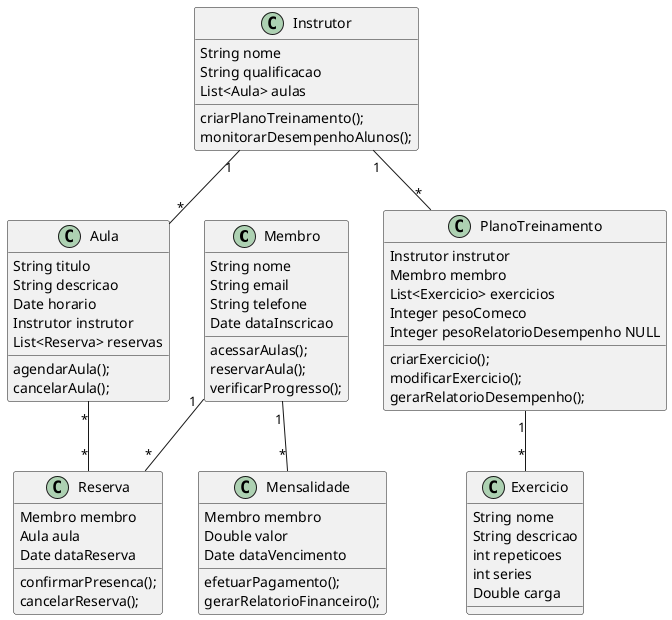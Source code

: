 @startuml

Membro "1" -- "*" Reserva
Instrutor "1" -- "*" Aula
Aula "*" -- "*" Reserva
Membro "1" -- "*" Mensalidade
Instrutor "1" -- "*" PlanoTreinamento
PlanoTreinamento "1" -- "*" Exercicio

class Membro {
  String nome
  String email
  String telefone
  Date dataInscricao
  acessarAulas();
  reservarAula();
  verificarProgresso();
}

class Instrutor {
  String nome
  String qualificacao
  List<Aula> aulas
  criarPlanoTreinamento();
  monitorarDesempenhoAlunos();
}

class Aula {
  String titulo
  String descricao
  Date horario
  Instrutor instrutor
  List<Reserva> reservas
  agendarAula();
  cancelarAula();
}

class Reserva {
  Membro membro
  Aula aula
  Date dataReserva
  confirmarPresenca();
  cancelarReserva();
}

class Mensalidade {
  Membro membro
  Double valor
  Date dataVencimento
  efetuarPagamento();
  gerarRelatorioFinanceiro();
}

class PlanoTreinamento {
  Instrutor instrutor
  Membro membro
  List<Exercicio> exercicios
  Integer pesoComeco
  Integer pesoRelatorioDesempenho NULL
  criarExercicio();
  modificarExercicio();
  gerarRelatorioDesempenho();
}

class Exercicio {
  String nome
  String descricao
  int repeticoes
  int series
  Double carga
}

@enduml

